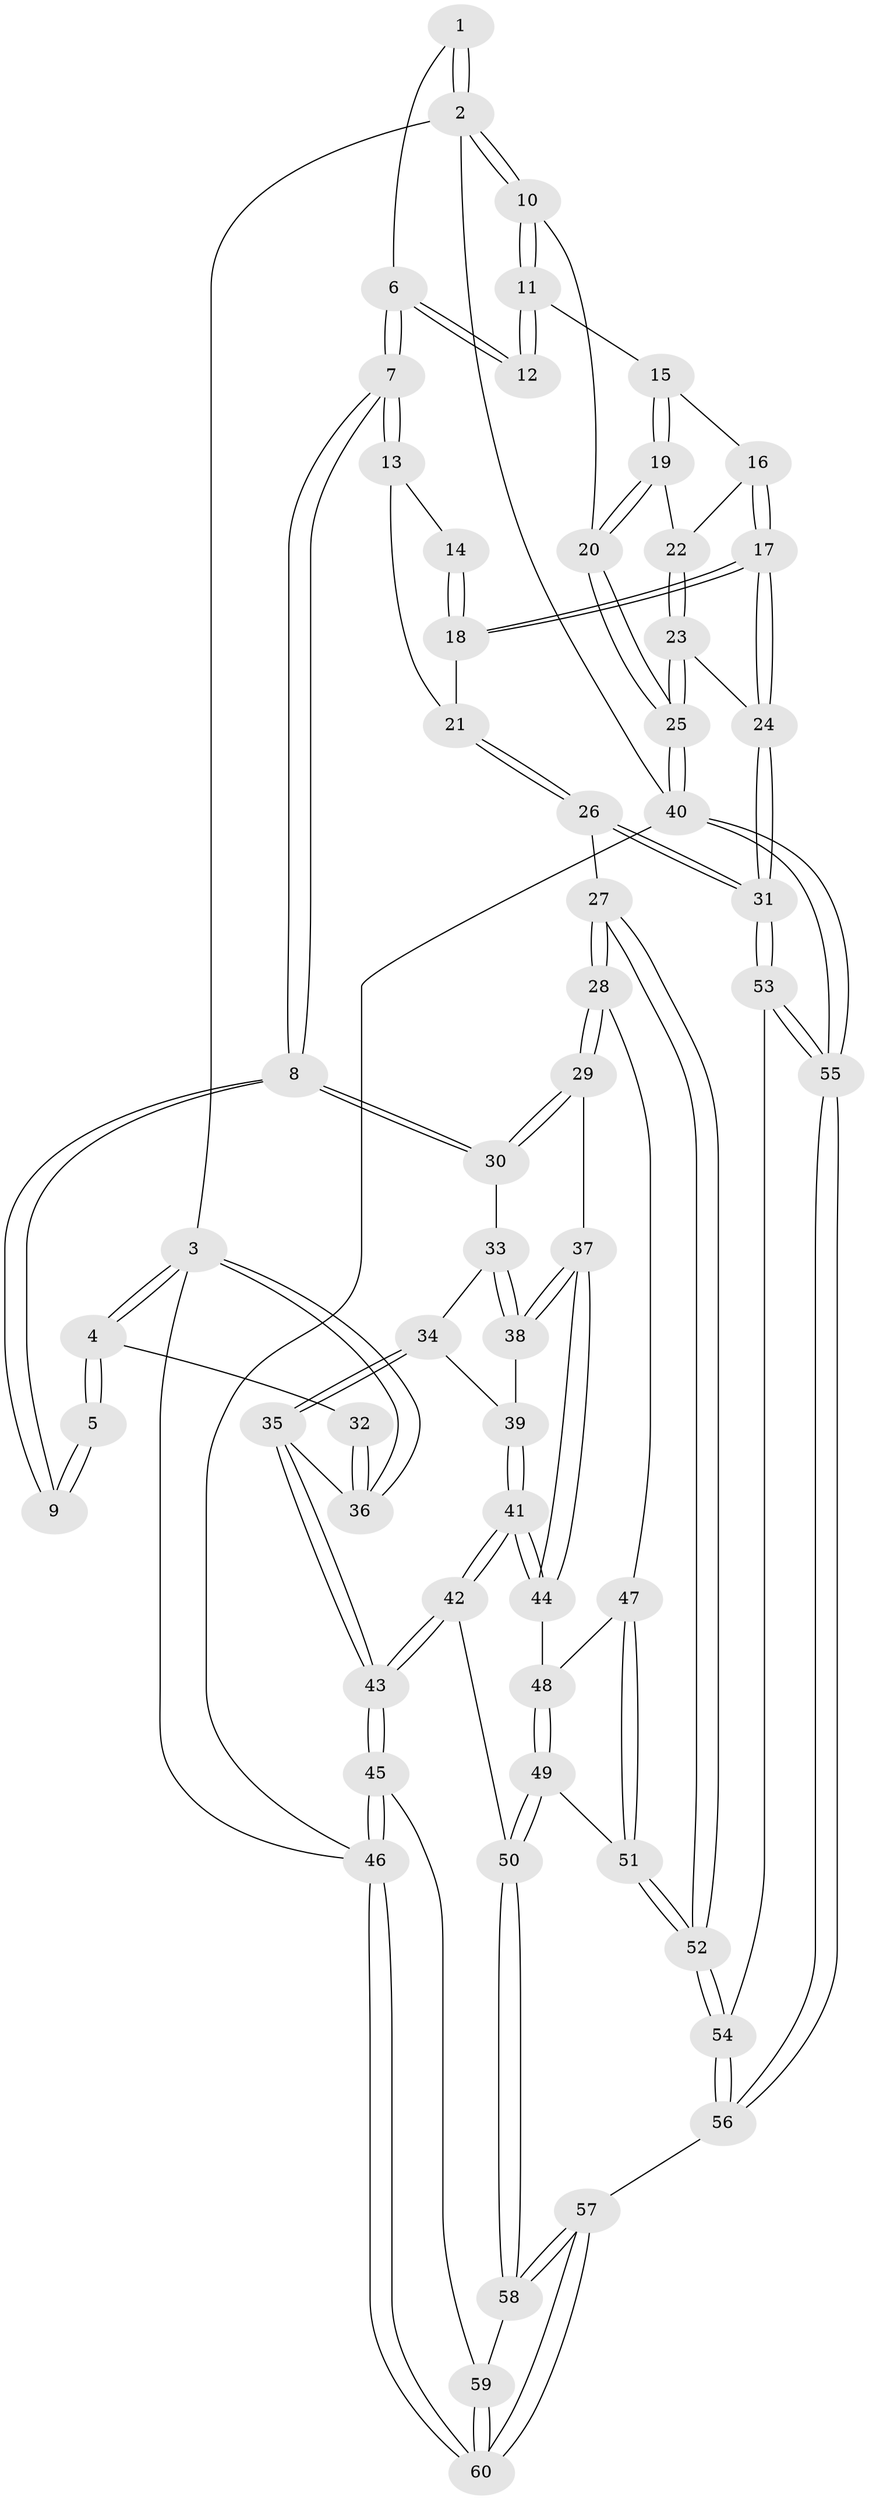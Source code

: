 // Generated by graph-tools (version 1.1) at 2025/01/03/09/25 05:01:33]
// undirected, 60 vertices, 147 edges
graph export_dot {
graph [start="1"]
  node [color=gray90,style=filled];
  1 [pos="+1+0"];
  2 [pos="+1+0"];
  3 [pos="+0+0"];
  4 [pos="+0+0"];
  5 [pos="+0.4548670557141216+0"];
  6 [pos="+0.7910739800352354+0.1674719610340478"];
  7 [pos="+0.5126502605059194+0.21139955964036206"];
  8 [pos="+0.45777999499765465+0.20389791720219028"];
  9 [pos="+0.45687494036050963+0.20213301621843965"];
  10 [pos="+1+0.10416798764874753"];
  11 [pos="+0.8921680140744142+0.29975552067258043"];
  12 [pos="+0.8775151057591245+0.29352620031559357"];
  13 [pos="+0.6869218064225062+0.3580516315777885"];
  14 [pos="+0.8401157036131378+0.3334310223771545"];
  15 [pos="+0.8957750482515792+0.3071035785601605"];
  16 [pos="+0.9148972889894118+0.40181194171183504"];
  17 [pos="+0.8467114515502928+0.48705452941027777"];
  18 [pos="+0.8060455567207119+0.4077318811332865"];
  19 [pos="+1+0.3912904648035355"];
  20 [pos="+1+0.4214682812572857"];
  21 [pos="+0.720433367455998+0.40631158847491394"];
  22 [pos="+0.939047755093314+0.4157849317453194"];
  23 [pos="+1+0.6471253771256916"];
  24 [pos="+0.83159755227007+0.6744186629612884"];
  25 [pos="+1+0.6492052306096366"];
  26 [pos="+0.7135733620624011+0.662479763984426"];
  27 [pos="+0.6324780573929872+0.6726035277356321"];
  28 [pos="+0.5948752538294078+0.654221455258359"];
  29 [pos="+0.4916519272716784+0.5222385307395884"];
  30 [pos="+0.4434080609856583+0.2602056418676244"];
  31 [pos="+0.8273388604900074+0.6764872007832993"];
  32 [pos="+0.2359292547776295+0.1795984668247424"];
  33 [pos="+0.30290569834319697+0.36167968265882117"];
  34 [pos="+0+0.42735259502827216"];
  35 [pos="+0+0.4008045677324532"];
  36 [pos="+0+0.32101567175705736"];
  37 [pos="+0.3371870060910618+0.5915834340435246"];
  38 [pos="+0.21554685463644918+0.5502994475953499"];
  39 [pos="+0.17619145040009268+0.566141095371378"];
  40 [pos="+1+1"];
  41 [pos="+0.1628819135562131+0.7054233921534893"];
  42 [pos="+0.14977434699613143+0.7332013557278134"];
  43 [pos="+0+0.7790113019000063"];
  44 [pos="+0.31456603873751754+0.6608324236853443"];
  45 [pos="+0+0.8953314151218961"];
  46 [pos="+0+1"];
  47 [pos="+0.5941049705035396+0.6546729701697861"];
  48 [pos="+0.33327350111817167+0.7021023605064121"];
  49 [pos="+0.3280693799079974+0.8375755562816434"];
  50 [pos="+0.2787732937267635+0.8769662138615181"];
  51 [pos="+0.3572801323476675+0.8288095344408669"];
  52 [pos="+0.5827309742584631+0.9311166809952448"];
  53 [pos="+0.8482796996687071+0.8826628930050117"];
  54 [pos="+0.5845022199452581+0.9529419085284115"];
  55 [pos="+1+1"];
  56 [pos="+0.5552101300336878+1"];
  57 [pos="+0.3674250171696237+1"];
  58 [pos="+0.27456975867435224+0.9072460174330306"];
  59 [pos="+0.14774875812885246+0.9266192459133124"];
  60 [pos="+0+1"];
  1 -- 2;
  1 -- 2;
  1 -- 6;
  2 -- 3;
  2 -- 10;
  2 -- 10;
  2 -- 40;
  3 -- 4;
  3 -- 4;
  3 -- 36;
  3 -- 36;
  3 -- 46;
  4 -- 5;
  4 -- 5;
  4 -- 32;
  5 -- 9;
  5 -- 9;
  6 -- 7;
  6 -- 7;
  6 -- 12;
  6 -- 12;
  7 -- 8;
  7 -- 8;
  7 -- 13;
  7 -- 13;
  8 -- 9;
  8 -- 9;
  8 -- 30;
  8 -- 30;
  10 -- 11;
  10 -- 11;
  10 -- 20;
  11 -- 12;
  11 -- 12;
  11 -- 15;
  13 -- 14;
  13 -- 21;
  14 -- 18;
  14 -- 18;
  15 -- 16;
  15 -- 19;
  15 -- 19;
  16 -- 17;
  16 -- 17;
  16 -- 22;
  17 -- 18;
  17 -- 18;
  17 -- 24;
  17 -- 24;
  18 -- 21;
  19 -- 20;
  19 -- 20;
  19 -- 22;
  20 -- 25;
  20 -- 25;
  21 -- 26;
  21 -- 26;
  22 -- 23;
  22 -- 23;
  23 -- 24;
  23 -- 25;
  23 -- 25;
  24 -- 31;
  24 -- 31;
  25 -- 40;
  25 -- 40;
  26 -- 27;
  26 -- 31;
  26 -- 31;
  27 -- 28;
  27 -- 28;
  27 -- 52;
  27 -- 52;
  28 -- 29;
  28 -- 29;
  28 -- 47;
  29 -- 30;
  29 -- 30;
  29 -- 37;
  30 -- 33;
  31 -- 53;
  31 -- 53;
  32 -- 36;
  32 -- 36;
  33 -- 34;
  33 -- 38;
  33 -- 38;
  34 -- 35;
  34 -- 35;
  34 -- 39;
  35 -- 36;
  35 -- 43;
  35 -- 43;
  37 -- 38;
  37 -- 38;
  37 -- 44;
  37 -- 44;
  38 -- 39;
  39 -- 41;
  39 -- 41;
  40 -- 55;
  40 -- 55;
  40 -- 46;
  41 -- 42;
  41 -- 42;
  41 -- 44;
  41 -- 44;
  42 -- 43;
  42 -- 43;
  42 -- 50;
  43 -- 45;
  43 -- 45;
  44 -- 48;
  45 -- 46;
  45 -- 46;
  45 -- 59;
  46 -- 60;
  46 -- 60;
  47 -- 48;
  47 -- 51;
  47 -- 51;
  48 -- 49;
  48 -- 49;
  49 -- 50;
  49 -- 50;
  49 -- 51;
  50 -- 58;
  50 -- 58;
  51 -- 52;
  51 -- 52;
  52 -- 54;
  52 -- 54;
  53 -- 54;
  53 -- 55;
  53 -- 55;
  54 -- 56;
  54 -- 56;
  55 -- 56;
  55 -- 56;
  56 -- 57;
  57 -- 58;
  57 -- 58;
  57 -- 60;
  57 -- 60;
  58 -- 59;
  59 -- 60;
  59 -- 60;
}
